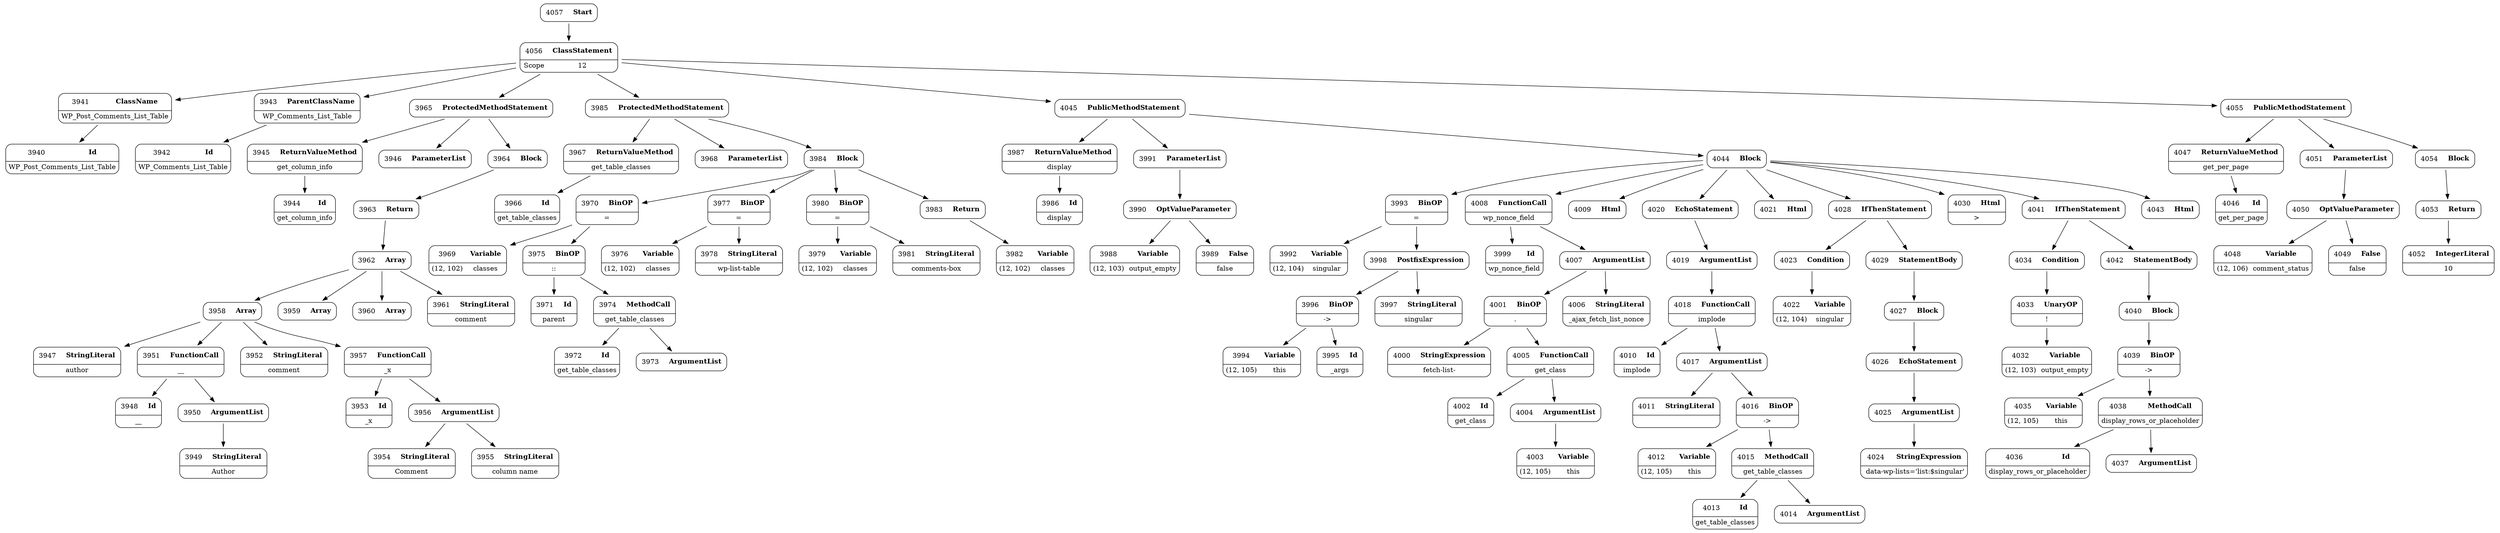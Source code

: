 digraph ast {
node [shape=none];
3940 [label=<<TABLE border='1' cellspacing='0' cellpadding='10' style='rounded' ><TR><TD border='0'>3940</TD><TD border='0'><B>Id</B></TD></TR><HR/><TR><TD border='0' cellpadding='5' colspan='2'>WP_Post_Comments_List_Table</TD></TR></TABLE>>];
3941 [label=<<TABLE border='1' cellspacing='0' cellpadding='10' style='rounded' ><TR><TD border='0'>3941</TD><TD border='0'><B>ClassName</B></TD></TR><HR/><TR><TD border='0' cellpadding='5' colspan='2'>WP_Post_Comments_List_Table</TD></TR></TABLE>>];
3941 -> 3940 [weight=2];
3942 [label=<<TABLE border='1' cellspacing='0' cellpadding='10' style='rounded' ><TR><TD border='0'>3942</TD><TD border='0'><B>Id</B></TD></TR><HR/><TR><TD border='0' cellpadding='5' colspan='2'>WP_Comments_List_Table</TD></TR></TABLE>>];
3943 [label=<<TABLE border='1' cellspacing='0' cellpadding='10' style='rounded' ><TR><TD border='0'>3943</TD><TD border='0'><B>ParentClassName</B></TD></TR><HR/><TR><TD border='0' cellpadding='5' colspan='2'>WP_Comments_List_Table</TD></TR></TABLE>>];
3943 -> 3942 [weight=2];
3944 [label=<<TABLE border='1' cellspacing='0' cellpadding='10' style='rounded' ><TR><TD border='0'>3944</TD><TD border='0'><B>Id</B></TD></TR><HR/><TR><TD border='0' cellpadding='5' colspan='2'>get_column_info</TD></TR></TABLE>>];
3945 [label=<<TABLE border='1' cellspacing='0' cellpadding='10' style='rounded' ><TR><TD border='0'>3945</TD><TD border='0'><B>ReturnValueMethod</B></TD></TR><HR/><TR><TD border='0' cellpadding='5' colspan='2'>get_column_info</TD></TR></TABLE>>];
3945 -> 3944 [weight=2];
3946 [label=<<TABLE border='1' cellspacing='0' cellpadding='10' style='rounded' ><TR><TD border='0'>3946</TD><TD border='0'><B>ParameterList</B></TD></TR></TABLE>>];
3947 [label=<<TABLE border='1' cellspacing='0' cellpadding='10' style='rounded' ><TR><TD border='0'>3947</TD><TD border='0'><B>StringLiteral</B></TD></TR><HR/><TR><TD border='0' cellpadding='5' colspan='2'>author</TD></TR></TABLE>>];
3948 [label=<<TABLE border='1' cellspacing='0' cellpadding='10' style='rounded' ><TR><TD border='0'>3948</TD><TD border='0'><B>Id</B></TD></TR><HR/><TR><TD border='0' cellpadding='5' colspan='2'>__</TD></TR></TABLE>>];
3949 [label=<<TABLE border='1' cellspacing='0' cellpadding='10' style='rounded' ><TR><TD border='0'>3949</TD><TD border='0'><B>StringLiteral</B></TD></TR><HR/><TR><TD border='0' cellpadding='5' colspan='2'>Author</TD></TR></TABLE>>];
3950 [label=<<TABLE border='1' cellspacing='0' cellpadding='10' style='rounded' ><TR><TD border='0'>3950</TD><TD border='0'><B>ArgumentList</B></TD></TR></TABLE>>];
3950 -> 3949 [weight=2];
3951 [label=<<TABLE border='1' cellspacing='0' cellpadding='10' style='rounded' ><TR><TD border='0'>3951</TD><TD border='0'><B>FunctionCall</B></TD></TR><HR/><TR><TD border='0' cellpadding='5' colspan='2'>__</TD></TR></TABLE>>];
3951 -> 3948 [weight=2];
3951 -> 3950 [weight=2];
3952 [label=<<TABLE border='1' cellspacing='0' cellpadding='10' style='rounded' ><TR><TD border='0'>3952</TD><TD border='0'><B>StringLiteral</B></TD></TR><HR/><TR><TD border='0' cellpadding='5' colspan='2'>comment</TD></TR></TABLE>>];
3953 [label=<<TABLE border='1' cellspacing='0' cellpadding='10' style='rounded' ><TR><TD border='0'>3953</TD><TD border='0'><B>Id</B></TD></TR><HR/><TR><TD border='0' cellpadding='5' colspan='2'>_x</TD></TR></TABLE>>];
3954 [label=<<TABLE border='1' cellspacing='0' cellpadding='10' style='rounded' ><TR><TD border='0'>3954</TD><TD border='0'><B>StringLiteral</B></TD></TR><HR/><TR><TD border='0' cellpadding='5' colspan='2'>Comment</TD></TR></TABLE>>];
3955 [label=<<TABLE border='1' cellspacing='0' cellpadding='10' style='rounded' ><TR><TD border='0'>3955</TD><TD border='0'><B>StringLiteral</B></TD></TR><HR/><TR><TD border='0' cellpadding='5' colspan='2'>column name</TD></TR></TABLE>>];
3956 [label=<<TABLE border='1' cellspacing='0' cellpadding='10' style='rounded' ><TR><TD border='0'>3956</TD><TD border='0'><B>ArgumentList</B></TD></TR></TABLE>>];
3956 -> 3954 [weight=2];
3956 -> 3955 [weight=2];
3957 [label=<<TABLE border='1' cellspacing='0' cellpadding='10' style='rounded' ><TR><TD border='0'>3957</TD><TD border='0'><B>FunctionCall</B></TD></TR><HR/><TR><TD border='0' cellpadding='5' colspan='2'>_x</TD></TR></TABLE>>];
3957 -> 3953 [weight=2];
3957 -> 3956 [weight=2];
3958 [label=<<TABLE border='1' cellspacing='0' cellpadding='10' style='rounded' ><TR><TD border='0'>3958</TD><TD border='0'><B>Array</B></TD></TR></TABLE>>];
3958 -> 3947 [weight=2];
3958 -> 3951 [weight=2];
3958 -> 3952 [weight=2];
3958 -> 3957 [weight=2];
3959 [label=<<TABLE border='1' cellspacing='0' cellpadding='10' style='rounded' ><TR><TD border='0'>3959</TD><TD border='0'><B>Array</B></TD></TR></TABLE>>];
3960 [label=<<TABLE border='1' cellspacing='0' cellpadding='10' style='rounded' ><TR><TD border='0'>3960</TD><TD border='0'><B>Array</B></TD></TR></TABLE>>];
3961 [label=<<TABLE border='1' cellspacing='0' cellpadding='10' style='rounded' ><TR><TD border='0'>3961</TD><TD border='0'><B>StringLiteral</B></TD></TR><HR/><TR><TD border='0' cellpadding='5' colspan='2'>comment</TD></TR></TABLE>>];
3962 [label=<<TABLE border='1' cellspacing='0' cellpadding='10' style='rounded' ><TR><TD border='0'>3962</TD><TD border='0'><B>Array</B></TD></TR></TABLE>>];
3962 -> 3958 [weight=2];
3962 -> 3959 [weight=2];
3962 -> 3960 [weight=2];
3962 -> 3961 [weight=2];
3963 [label=<<TABLE border='1' cellspacing='0' cellpadding='10' style='rounded' ><TR><TD border='0'>3963</TD><TD border='0'><B>Return</B></TD></TR></TABLE>>];
3963 -> 3962 [weight=2];
3964 [label=<<TABLE border='1' cellspacing='0' cellpadding='10' style='rounded' ><TR><TD border='0'>3964</TD><TD border='0'><B>Block</B></TD></TR></TABLE>>];
3964 -> 3963 [weight=2];
3965 [label=<<TABLE border='1' cellspacing='0' cellpadding='10' style='rounded' ><TR><TD border='0'>3965</TD><TD border='0'><B>ProtectedMethodStatement</B></TD></TR></TABLE>>];
3965 -> 3945 [weight=2];
3965 -> 3946 [weight=2];
3965 -> 3964 [weight=2];
3966 [label=<<TABLE border='1' cellspacing='0' cellpadding='10' style='rounded' ><TR><TD border='0'>3966</TD><TD border='0'><B>Id</B></TD></TR><HR/><TR><TD border='0' cellpadding='5' colspan='2'>get_table_classes</TD></TR></TABLE>>];
3967 [label=<<TABLE border='1' cellspacing='0' cellpadding='10' style='rounded' ><TR><TD border='0'>3967</TD><TD border='0'><B>ReturnValueMethod</B></TD></TR><HR/><TR><TD border='0' cellpadding='5' colspan='2'>get_table_classes</TD></TR></TABLE>>];
3967 -> 3966 [weight=2];
3968 [label=<<TABLE border='1' cellspacing='0' cellpadding='10' style='rounded' ><TR><TD border='0'>3968</TD><TD border='0'><B>ParameterList</B></TD></TR></TABLE>>];
3969 [label=<<TABLE border='1' cellspacing='0' cellpadding='10' style='rounded' ><TR><TD border='0'>3969</TD><TD border='0'><B>Variable</B></TD></TR><HR/><TR><TD border='0' cellpadding='5'>(12, 102)</TD><TD border='0' cellpadding='5'>classes</TD></TR></TABLE>>];
3970 [label=<<TABLE border='1' cellspacing='0' cellpadding='10' style='rounded' ><TR><TD border='0'>3970</TD><TD border='0'><B>BinOP</B></TD></TR><HR/><TR><TD border='0' cellpadding='5' colspan='2'>=</TD></TR></TABLE>>];
3970 -> 3969 [weight=2];
3970 -> 3975 [weight=2];
3971 [label=<<TABLE border='1' cellspacing='0' cellpadding='10' style='rounded' ><TR><TD border='0'>3971</TD><TD border='0'><B>Id</B></TD></TR><HR/><TR><TD border='0' cellpadding='5' colspan='2'>parent</TD></TR></TABLE>>];
3972 [label=<<TABLE border='1' cellspacing='0' cellpadding='10' style='rounded' ><TR><TD border='0'>3972</TD><TD border='0'><B>Id</B></TD></TR><HR/><TR><TD border='0' cellpadding='5' colspan='2'>get_table_classes</TD></TR></TABLE>>];
3973 [label=<<TABLE border='1' cellspacing='0' cellpadding='10' style='rounded' ><TR><TD border='0'>3973</TD><TD border='0'><B>ArgumentList</B></TD></TR></TABLE>>];
3974 [label=<<TABLE border='1' cellspacing='0' cellpadding='10' style='rounded' ><TR><TD border='0'>3974</TD><TD border='0'><B>MethodCall</B></TD></TR><HR/><TR><TD border='0' cellpadding='5' colspan='2'>get_table_classes</TD></TR></TABLE>>];
3974 -> 3972 [weight=2];
3974 -> 3973 [weight=2];
3975 [label=<<TABLE border='1' cellspacing='0' cellpadding='10' style='rounded' ><TR><TD border='0'>3975</TD><TD border='0'><B>BinOP</B></TD></TR><HR/><TR><TD border='0' cellpadding='5' colspan='2'>::</TD></TR></TABLE>>];
3975 -> 3971 [weight=2];
3975 -> 3974 [weight=2];
3976 [label=<<TABLE border='1' cellspacing='0' cellpadding='10' style='rounded' ><TR><TD border='0'>3976</TD><TD border='0'><B>Variable</B></TD></TR><HR/><TR><TD border='0' cellpadding='5'>(12, 102)</TD><TD border='0' cellpadding='5'>classes</TD></TR></TABLE>>];
3977 [label=<<TABLE border='1' cellspacing='0' cellpadding='10' style='rounded' ><TR><TD border='0'>3977</TD><TD border='0'><B>BinOP</B></TD></TR><HR/><TR><TD border='0' cellpadding='5' colspan='2'>=</TD></TR></TABLE>>];
3977 -> 3976 [weight=2];
3977 -> 3978 [weight=2];
3978 [label=<<TABLE border='1' cellspacing='0' cellpadding='10' style='rounded' ><TR><TD border='0'>3978</TD><TD border='0'><B>StringLiteral</B></TD></TR><HR/><TR><TD border='0' cellpadding='5' colspan='2'>wp-list-table</TD></TR></TABLE>>];
3979 [label=<<TABLE border='1' cellspacing='0' cellpadding='10' style='rounded' ><TR><TD border='0'>3979</TD><TD border='0'><B>Variable</B></TD></TR><HR/><TR><TD border='0' cellpadding='5'>(12, 102)</TD><TD border='0' cellpadding='5'>classes</TD></TR></TABLE>>];
3980 [label=<<TABLE border='1' cellspacing='0' cellpadding='10' style='rounded' ><TR><TD border='0'>3980</TD><TD border='0'><B>BinOP</B></TD></TR><HR/><TR><TD border='0' cellpadding='5' colspan='2'>=</TD></TR></TABLE>>];
3980 -> 3979 [weight=2];
3980 -> 3981 [weight=2];
3981 [label=<<TABLE border='1' cellspacing='0' cellpadding='10' style='rounded' ><TR><TD border='0'>3981</TD><TD border='0'><B>StringLiteral</B></TD></TR><HR/><TR><TD border='0' cellpadding='5' colspan='2'>comments-box</TD></TR></TABLE>>];
3982 [label=<<TABLE border='1' cellspacing='0' cellpadding='10' style='rounded' ><TR><TD border='0'>3982</TD><TD border='0'><B>Variable</B></TD></TR><HR/><TR><TD border='0' cellpadding='5'>(12, 102)</TD><TD border='0' cellpadding='5'>classes</TD></TR></TABLE>>];
3983 [label=<<TABLE border='1' cellspacing='0' cellpadding='10' style='rounded' ><TR><TD border='0'>3983</TD><TD border='0'><B>Return</B></TD></TR></TABLE>>];
3983 -> 3982 [weight=2];
3984 [label=<<TABLE border='1' cellspacing='0' cellpadding='10' style='rounded' ><TR><TD border='0'>3984</TD><TD border='0'><B>Block</B></TD></TR></TABLE>>];
3984 -> 3970 [weight=2];
3984 -> 3977 [weight=2];
3984 -> 3980 [weight=2];
3984 -> 3983 [weight=2];
3985 [label=<<TABLE border='1' cellspacing='0' cellpadding='10' style='rounded' ><TR><TD border='0'>3985</TD><TD border='0'><B>ProtectedMethodStatement</B></TD></TR></TABLE>>];
3985 -> 3967 [weight=2];
3985 -> 3968 [weight=2];
3985 -> 3984 [weight=2];
3986 [label=<<TABLE border='1' cellspacing='0' cellpadding='10' style='rounded' ><TR><TD border='0'>3986</TD><TD border='0'><B>Id</B></TD></TR><HR/><TR><TD border='0' cellpadding='5' colspan='2'>display</TD></TR></TABLE>>];
3987 [label=<<TABLE border='1' cellspacing='0' cellpadding='10' style='rounded' ><TR><TD border='0'>3987</TD><TD border='0'><B>ReturnValueMethod</B></TD></TR><HR/><TR><TD border='0' cellpadding='5' colspan='2'>display</TD></TR></TABLE>>];
3987 -> 3986 [weight=2];
3988 [label=<<TABLE border='1' cellspacing='0' cellpadding='10' style='rounded' ><TR><TD border='0'>3988</TD><TD border='0'><B>Variable</B></TD></TR><HR/><TR><TD border='0' cellpadding='5'>(12, 103)</TD><TD border='0' cellpadding='5'>output_empty</TD></TR></TABLE>>];
3989 [label=<<TABLE border='1' cellspacing='0' cellpadding='10' style='rounded' ><TR><TD border='0'>3989</TD><TD border='0'><B>False</B></TD></TR><HR/><TR><TD border='0' cellpadding='5' colspan='2'>false</TD></TR></TABLE>>];
3990 [label=<<TABLE border='1' cellspacing='0' cellpadding='10' style='rounded' ><TR><TD border='0'>3990</TD><TD border='0'><B>OptValueParameter</B></TD></TR></TABLE>>];
3990 -> 3988 [weight=2];
3990 -> 3989 [weight=2];
3991 [label=<<TABLE border='1' cellspacing='0' cellpadding='10' style='rounded' ><TR><TD border='0'>3991</TD><TD border='0'><B>ParameterList</B></TD></TR></TABLE>>];
3991 -> 3990 [weight=2];
3992 [label=<<TABLE border='1' cellspacing='0' cellpadding='10' style='rounded' ><TR><TD border='0'>3992</TD><TD border='0'><B>Variable</B></TD></TR><HR/><TR><TD border='0' cellpadding='5'>(12, 104)</TD><TD border='0' cellpadding='5'>singular</TD></TR></TABLE>>];
3993 [label=<<TABLE border='1' cellspacing='0' cellpadding='10' style='rounded' ><TR><TD border='0'>3993</TD><TD border='0'><B>BinOP</B></TD></TR><HR/><TR><TD border='0' cellpadding='5' colspan='2'>=</TD></TR></TABLE>>];
3993 -> 3992 [weight=2];
3993 -> 3998 [weight=2];
3994 [label=<<TABLE border='1' cellspacing='0' cellpadding='10' style='rounded' ><TR><TD border='0'>3994</TD><TD border='0'><B>Variable</B></TD></TR><HR/><TR><TD border='0' cellpadding='5'>(12, 105)</TD><TD border='0' cellpadding='5'>this</TD></TR></TABLE>>];
3995 [label=<<TABLE border='1' cellspacing='0' cellpadding='10' style='rounded' ><TR><TD border='0'>3995</TD><TD border='0'><B>Id</B></TD></TR><HR/><TR><TD border='0' cellpadding='5' colspan='2'>_args</TD></TR></TABLE>>];
3996 [label=<<TABLE border='1' cellspacing='0' cellpadding='10' style='rounded' ><TR><TD border='0'>3996</TD><TD border='0'><B>BinOP</B></TD></TR><HR/><TR><TD border='0' cellpadding='5' colspan='2'>-&gt;</TD></TR></TABLE>>];
3996 -> 3994 [weight=2];
3996 -> 3995 [weight=2];
3997 [label=<<TABLE border='1' cellspacing='0' cellpadding='10' style='rounded' ><TR><TD border='0'>3997</TD><TD border='0'><B>StringLiteral</B></TD></TR><HR/><TR><TD border='0' cellpadding='5' colspan='2'>singular</TD></TR></TABLE>>];
3998 [label=<<TABLE border='1' cellspacing='0' cellpadding='10' style='rounded' ><TR><TD border='0'>3998</TD><TD border='0'><B>PostfixExpression</B></TD></TR></TABLE>>];
3998 -> 3996 [weight=2];
3998 -> 3997 [weight=2];
3999 [label=<<TABLE border='1' cellspacing='0' cellpadding='10' style='rounded' ><TR><TD border='0'>3999</TD><TD border='0'><B>Id</B></TD></TR><HR/><TR><TD border='0' cellpadding='5' colspan='2'>wp_nonce_field</TD></TR></TABLE>>];
4000 [label=<<TABLE border='1' cellspacing='0' cellpadding='10' style='rounded' ><TR><TD border='0'>4000</TD><TD border='0'><B>StringExpression</B></TD></TR><HR/><TR><TD border='0' cellpadding='5' colspan='2'>fetch-list-</TD></TR></TABLE>>];
4001 [label=<<TABLE border='1' cellspacing='0' cellpadding='10' style='rounded' ><TR><TD border='0'>4001</TD><TD border='0'><B>BinOP</B></TD></TR><HR/><TR><TD border='0' cellpadding='5' colspan='2'>.</TD></TR></TABLE>>];
4001 -> 4000 [weight=2];
4001 -> 4005 [weight=2];
4002 [label=<<TABLE border='1' cellspacing='0' cellpadding='10' style='rounded' ><TR><TD border='0'>4002</TD><TD border='0'><B>Id</B></TD></TR><HR/><TR><TD border='0' cellpadding='5' colspan='2'>get_class</TD></TR></TABLE>>];
4003 [label=<<TABLE border='1' cellspacing='0' cellpadding='10' style='rounded' ><TR><TD border='0'>4003</TD><TD border='0'><B>Variable</B></TD></TR><HR/><TR><TD border='0' cellpadding='5'>(12, 105)</TD><TD border='0' cellpadding='5'>this</TD></TR></TABLE>>];
4004 [label=<<TABLE border='1' cellspacing='0' cellpadding='10' style='rounded' ><TR><TD border='0'>4004</TD><TD border='0'><B>ArgumentList</B></TD></TR></TABLE>>];
4004 -> 4003 [weight=2];
4005 [label=<<TABLE border='1' cellspacing='0' cellpadding='10' style='rounded' ><TR><TD border='0'>4005</TD><TD border='0'><B>FunctionCall</B></TD></TR><HR/><TR><TD border='0' cellpadding='5' colspan='2'>get_class</TD></TR></TABLE>>];
4005 -> 4002 [weight=2];
4005 -> 4004 [weight=2];
4006 [label=<<TABLE border='1' cellspacing='0' cellpadding='10' style='rounded' ><TR><TD border='0'>4006</TD><TD border='0'><B>StringLiteral</B></TD></TR><HR/><TR><TD border='0' cellpadding='5' colspan='2'>_ajax_fetch_list_nonce</TD></TR></TABLE>>];
4007 [label=<<TABLE border='1' cellspacing='0' cellpadding='10' style='rounded' ><TR><TD border='0'>4007</TD><TD border='0'><B>ArgumentList</B></TD></TR></TABLE>>];
4007 -> 4001 [weight=2];
4007 -> 4006 [weight=2];
4008 [label=<<TABLE border='1' cellspacing='0' cellpadding='10' style='rounded' ><TR><TD border='0'>4008</TD><TD border='0'><B>FunctionCall</B></TD></TR><HR/><TR><TD border='0' cellpadding='5' colspan='2'>wp_nonce_field</TD></TR></TABLE>>];
4008 -> 3999 [weight=2];
4008 -> 4007 [weight=2];
4009 [label=<<TABLE border='1' cellspacing='0' cellpadding='10' style='rounded' ><TR><TD border='0'>4009</TD><TD border='0'><B>Html</B></TD></TR></TABLE>>];
4010 [label=<<TABLE border='1' cellspacing='0' cellpadding='10' style='rounded' ><TR><TD border='0'>4010</TD><TD border='0'><B>Id</B></TD></TR><HR/><TR><TD border='0' cellpadding='5' colspan='2'>implode</TD></TR></TABLE>>];
4011 [label=<<TABLE border='1' cellspacing='0' cellpadding='10' style='rounded' ><TR><TD border='0'>4011</TD><TD border='0'><B>StringLiteral</B></TD></TR><HR/><TR><TD border='0' cellpadding='5' colspan='2'> </TD></TR></TABLE>>];
4012 [label=<<TABLE border='1' cellspacing='0' cellpadding='10' style='rounded' ><TR><TD border='0'>4012</TD><TD border='0'><B>Variable</B></TD></TR><HR/><TR><TD border='0' cellpadding='5'>(12, 105)</TD><TD border='0' cellpadding='5'>this</TD></TR></TABLE>>];
4013 [label=<<TABLE border='1' cellspacing='0' cellpadding='10' style='rounded' ><TR><TD border='0'>4013</TD><TD border='0'><B>Id</B></TD></TR><HR/><TR><TD border='0' cellpadding='5' colspan='2'>get_table_classes</TD></TR></TABLE>>];
4014 [label=<<TABLE border='1' cellspacing='0' cellpadding='10' style='rounded' ><TR><TD border='0'>4014</TD><TD border='0'><B>ArgumentList</B></TD></TR></TABLE>>];
4015 [label=<<TABLE border='1' cellspacing='0' cellpadding='10' style='rounded' ><TR><TD border='0'>4015</TD><TD border='0'><B>MethodCall</B></TD></TR><HR/><TR><TD border='0' cellpadding='5' colspan='2'>get_table_classes</TD></TR></TABLE>>];
4015 -> 4013 [weight=2];
4015 -> 4014 [weight=2];
4016 [label=<<TABLE border='1' cellspacing='0' cellpadding='10' style='rounded' ><TR><TD border='0'>4016</TD><TD border='0'><B>BinOP</B></TD></TR><HR/><TR><TD border='0' cellpadding='5' colspan='2'>-&gt;</TD></TR></TABLE>>];
4016 -> 4012 [weight=2];
4016 -> 4015 [weight=2];
4017 [label=<<TABLE border='1' cellspacing='0' cellpadding='10' style='rounded' ><TR><TD border='0'>4017</TD><TD border='0'><B>ArgumentList</B></TD></TR></TABLE>>];
4017 -> 4011 [weight=2];
4017 -> 4016 [weight=2];
4018 [label=<<TABLE border='1' cellspacing='0' cellpadding='10' style='rounded' ><TR><TD border='0'>4018</TD><TD border='0'><B>FunctionCall</B></TD></TR><HR/><TR><TD border='0' cellpadding='5' colspan='2'>implode</TD></TR></TABLE>>];
4018 -> 4010 [weight=2];
4018 -> 4017 [weight=2];
4019 [label=<<TABLE border='1' cellspacing='0' cellpadding='10' style='rounded' ><TR><TD border='0'>4019</TD><TD border='0'><B>ArgumentList</B></TD></TR></TABLE>>];
4019 -> 4018 [weight=2];
4020 [label=<<TABLE border='1' cellspacing='0' cellpadding='10' style='rounded' ><TR><TD border='0'>4020</TD><TD border='0'><B>EchoStatement</B></TD></TR></TABLE>>];
4020 -> 4019 [weight=2];
4021 [label=<<TABLE border='1' cellspacing='0' cellpadding='10' style='rounded' ><TR><TD border='0'>4021</TD><TD border='0'><B>Html</B></TD></TR></TABLE>>];
4022 [label=<<TABLE border='1' cellspacing='0' cellpadding='10' style='rounded' ><TR><TD border='0'>4022</TD><TD border='0'><B>Variable</B></TD></TR><HR/><TR><TD border='0' cellpadding='5'>(12, 104)</TD><TD border='0' cellpadding='5'>singular</TD></TR></TABLE>>];
4023 [label=<<TABLE border='1' cellspacing='0' cellpadding='10' style='rounded' ><TR><TD border='0'>4023</TD><TD border='0'><B>Condition</B></TD></TR></TABLE>>];
4023 -> 4022 [weight=2];
4024 [label=<<TABLE border='1' cellspacing='0' cellpadding='10' style='rounded' ><TR><TD border='0'>4024</TD><TD border='0'><B>StringExpression</B></TD></TR><HR/><TR><TD border='0' cellpadding='5' colspan='2'> data-wp-lists='list:$singular'</TD></TR></TABLE>>];
4025 [label=<<TABLE border='1' cellspacing='0' cellpadding='10' style='rounded' ><TR><TD border='0'>4025</TD><TD border='0'><B>ArgumentList</B></TD></TR></TABLE>>];
4025 -> 4024 [weight=2];
4026 [label=<<TABLE border='1' cellspacing='0' cellpadding='10' style='rounded' ><TR><TD border='0'>4026</TD><TD border='0'><B>EchoStatement</B></TD></TR></TABLE>>];
4026 -> 4025 [weight=2];
4027 [label=<<TABLE border='1' cellspacing='0' cellpadding='10' style='rounded' ><TR><TD border='0'>4027</TD><TD border='0'><B>Block</B></TD></TR></TABLE>>];
4027 -> 4026 [weight=2];
4028 [label=<<TABLE border='1' cellspacing='0' cellpadding='10' style='rounded' ><TR><TD border='0'>4028</TD><TD border='0'><B>IfThenStatement</B></TD></TR></TABLE>>];
4028 -> 4023 [weight=2];
4028 -> 4029 [weight=2];
4029 [label=<<TABLE border='1' cellspacing='0' cellpadding='10' style='rounded' ><TR><TD border='0'>4029</TD><TD border='0'><B>StatementBody</B></TD></TR></TABLE>>];
4029 -> 4027 [weight=2];
4030 [label=<<TABLE border='1' cellspacing='0' cellpadding='10' style='rounded' ><TR><TD border='0'>4030</TD><TD border='0'><B>Html</B></TD></TR><HR/><TR><TD border='0' cellpadding='5' colspan='2'>&gt;</TD></TR></TABLE>>];
4032 [label=<<TABLE border='1' cellspacing='0' cellpadding='10' style='rounded' ><TR><TD border='0'>4032</TD><TD border='0'><B>Variable</B></TD></TR><HR/><TR><TD border='0' cellpadding='5'>(12, 103)</TD><TD border='0' cellpadding='5'>output_empty</TD></TR></TABLE>>];
4033 [label=<<TABLE border='1' cellspacing='0' cellpadding='10' style='rounded' ><TR><TD border='0'>4033</TD><TD border='0'><B>UnaryOP</B></TD></TR><HR/><TR><TD border='0' cellpadding='5' colspan='2'>!</TD></TR></TABLE>>];
4033 -> 4032 [weight=2];
4034 [label=<<TABLE border='1' cellspacing='0' cellpadding='10' style='rounded' ><TR><TD border='0'>4034</TD><TD border='0'><B>Condition</B></TD></TR></TABLE>>];
4034 -> 4033 [weight=2];
4035 [label=<<TABLE border='1' cellspacing='0' cellpadding='10' style='rounded' ><TR><TD border='0'>4035</TD><TD border='0'><B>Variable</B></TD></TR><HR/><TR><TD border='0' cellpadding='5'>(12, 105)</TD><TD border='0' cellpadding='5'>this</TD></TR></TABLE>>];
4036 [label=<<TABLE border='1' cellspacing='0' cellpadding='10' style='rounded' ><TR><TD border='0'>4036</TD><TD border='0'><B>Id</B></TD></TR><HR/><TR><TD border='0' cellpadding='5' colspan='2'>display_rows_or_placeholder</TD></TR></TABLE>>];
4037 [label=<<TABLE border='1' cellspacing='0' cellpadding='10' style='rounded' ><TR><TD border='0'>4037</TD><TD border='0'><B>ArgumentList</B></TD></TR></TABLE>>];
4038 [label=<<TABLE border='1' cellspacing='0' cellpadding='10' style='rounded' ><TR><TD border='0'>4038</TD><TD border='0'><B>MethodCall</B></TD></TR><HR/><TR><TD border='0' cellpadding='5' colspan='2'>display_rows_or_placeholder</TD></TR></TABLE>>];
4038 -> 4036 [weight=2];
4038 -> 4037 [weight=2];
4039 [label=<<TABLE border='1' cellspacing='0' cellpadding='10' style='rounded' ><TR><TD border='0'>4039</TD><TD border='0'><B>BinOP</B></TD></TR><HR/><TR><TD border='0' cellpadding='5' colspan='2'>-&gt;</TD></TR></TABLE>>];
4039 -> 4035 [weight=2];
4039 -> 4038 [weight=2];
4040 [label=<<TABLE border='1' cellspacing='0' cellpadding='10' style='rounded' ><TR><TD border='0'>4040</TD><TD border='0'><B>Block</B></TD></TR></TABLE>>];
4040 -> 4039 [weight=2];
4041 [label=<<TABLE border='1' cellspacing='0' cellpadding='10' style='rounded' ><TR><TD border='0'>4041</TD><TD border='0'><B>IfThenStatement</B></TD></TR></TABLE>>];
4041 -> 4034 [weight=2];
4041 -> 4042 [weight=2];
4042 [label=<<TABLE border='1' cellspacing='0' cellpadding='10' style='rounded' ><TR><TD border='0'>4042</TD><TD border='0'><B>StatementBody</B></TD></TR></TABLE>>];
4042 -> 4040 [weight=2];
4043 [label=<<TABLE border='1' cellspacing='0' cellpadding='10' style='rounded' ><TR><TD border='0'>4043</TD><TD border='0'><B>Html</B></TD></TR></TABLE>>];
4044 [label=<<TABLE border='1' cellspacing='0' cellpadding='10' style='rounded' ><TR><TD border='0'>4044</TD><TD border='0'><B>Block</B></TD></TR></TABLE>>];
4044 -> 3993 [weight=2];
4044 -> 4008 [weight=2];
4044 -> 4009 [weight=2];
4044 -> 4020 [weight=2];
4044 -> 4021 [weight=2];
4044 -> 4028 [weight=2];
4044 -> 4030 [weight=2];
4044 -> 4041 [weight=2];
4044 -> 4043 [weight=2];
4045 [label=<<TABLE border='1' cellspacing='0' cellpadding='10' style='rounded' ><TR><TD border='0'>4045</TD><TD border='0'><B>PublicMethodStatement</B></TD></TR></TABLE>>];
4045 -> 3987 [weight=2];
4045 -> 3991 [weight=2];
4045 -> 4044 [weight=2];
4046 [label=<<TABLE border='1' cellspacing='0' cellpadding='10' style='rounded' ><TR><TD border='0'>4046</TD><TD border='0'><B>Id</B></TD></TR><HR/><TR><TD border='0' cellpadding='5' colspan='2'>get_per_page</TD></TR></TABLE>>];
4047 [label=<<TABLE border='1' cellspacing='0' cellpadding='10' style='rounded' ><TR><TD border='0'>4047</TD><TD border='0'><B>ReturnValueMethod</B></TD></TR><HR/><TR><TD border='0' cellpadding='5' colspan='2'>get_per_page</TD></TR></TABLE>>];
4047 -> 4046 [weight=2];
4048 [label=<<TABLE border='1' cellspacing='0' cellpadding='10' style='rounded' ><TR><TD border='0'>4048</TD><TD border='0'><B>Variable</B></TD></TR><HR/><TR><TD border='0' cellpadding='5'>(12, 106)</TD><TD border='0' cellpadding='5'>comment_status</TD></TR></TABLE>>];
4049 [label=<<TABLE border='1' cellspacing='0' cellpadding='10' style='rounded' ><TR><TD border='0'>4049</TD><TD border='0'><B>False</B></TD></TR><HR/><TR><TD border='0' cellpadding='5' colspan='2'>false</TD></TR></TABLE>>];
4050 [label=<<TABLE border='1' cellspacing='0' cellpadding='10' style='rounded' ><TR><TD border='0'>4050</TD><TD border='0'><B>OptValueParameter</B></TD></TR></TABLE>>];
4050 -> 4048 [weight=2];
4050 -> 4049 [weight=2];
4051 [label=<<TABLE border='1' cellspacing='0' cellpadding='10' style='rounded' ><TR><TD border='0'>4051</TD><TD border='0'><B>ParameterList</B></TD></TR></TABLE>>];
4051 -> 4050 [weight=2];
4052 [label=<<TABLE border='1' cellspacing='0' cellpadding='10' style='rounded' ><TR><TD border='0'>4052</TD><TD border='0'><B>IntegerLiteral</B></TD></TR><HR/><TR><TD border='0' cellpadding='5' colspan='2'>10</TD></TR></TABLE>>];
4053 [label=<<TABLE border='1' cellspacing='0' cellpadding='10' style='rounded' ><TR><TD border='0'>4053</TD><TD border='0'><B>Return</B></TD></TR></TABLE>>];
4053 -> 4052 [weight=2];
4054 [label=<<TABLE border='1' cellspacing='0' cellpadding='10' style='rounded' ><TR><TD border='0'>4054</TD><TD border='0'><B>Block</B></TD></TR></TABLE>>];
4054 -> 4053 [weight=2];
4055 [label=<<TABLE border='1' cellspacing='0' cellpadding='10' style='rounded' ><TR><TD border='0'>4055</TD><TD border='0'><B>PublicMethodStatement</B></TD></TR></TABLE>>];
4055 -> 4047 [weight=2];
4055 -> 4051 [weight=2];
4055 -> 4054 [weight=2];
4056 [label=<<TABLE border='1' cellspacing='0' cellpadding='10' style='rounded' ><TR><TD border='0'>4056</TD><TD border='0'><B>ClassStatement</B></TD></TR><HR/><TR><TD border='0' cellpadding='5'>Scope</TD><TD border='0' cellpadding='5'>12</TD></TR></TABLE>>];
4056 -> 3941 [weight=2];
4056 -> 3943 [weight=2];
4056 -> 3965 [weight=2];
4056 -> 3985 [weight=2];
4056 -> 4045 [weight=2];
4056 -> 4055 [weight=2];
4057 [label=<<TABLE border='1' cellspacing='0' cellpadding='10' style='rounded' ><TR><TD border='0'>4057</TD><TD border='0'><B>Start</B></TD></TR></TABLE>>];
4057 -> 4056 [weight=2];
}
